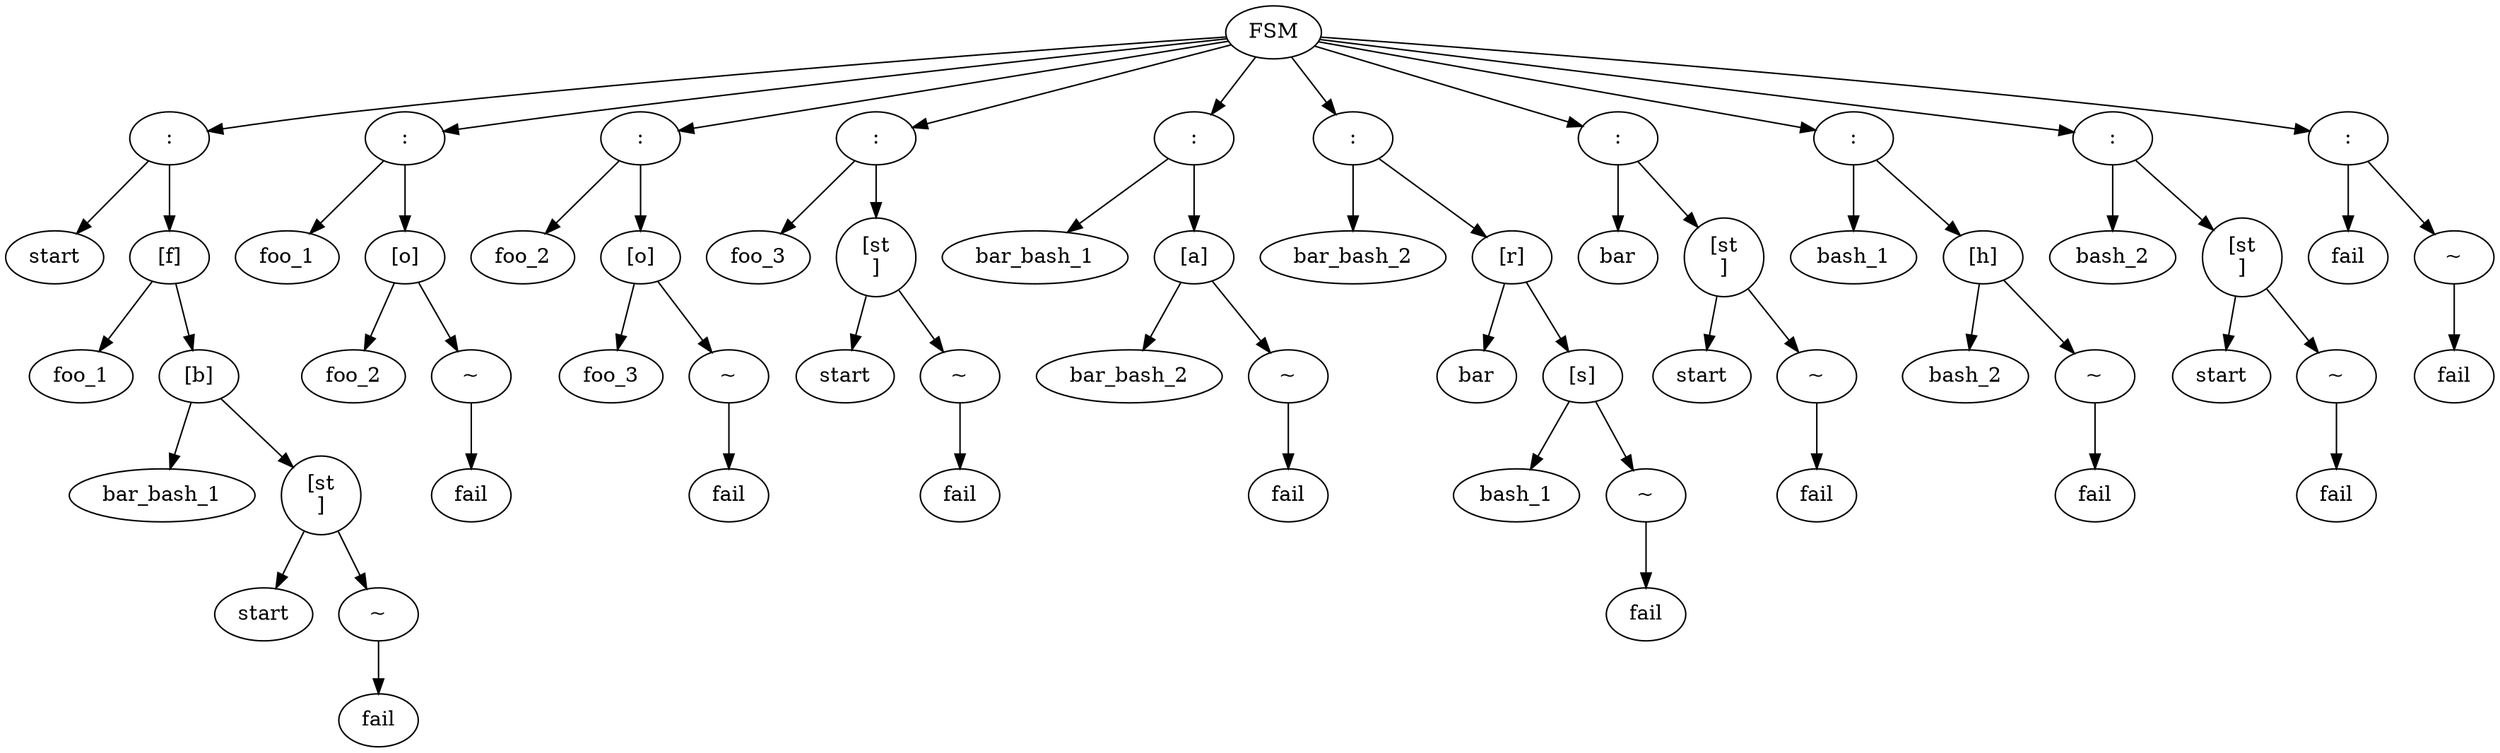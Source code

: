digraph AST {
0[label=FSM];
1[label=":"];
1->2
2[label="start"];
1->3
3[label="[f]"];
3->4
4[label="foo_1"];
3->5
5[label="[b]"];
5->6
6[label="bar_bash_1"];
5->7
7[label="[\s\t\n]"];
7->8
8[label="start"];
7->9
9[label="~"];
9->10
10[label="fail"];
0->1
11[label=":"];
11->12
12[label="foo_1"];
11->13
13[label="[o]"];
13->14
14[label="foo_2"];
13->15
15[label="~"];
15->16
16[label="fail"];
0->11
17[label=":"];
17->18
18[label="foo_2"];
17->19
19[label="[o]"];
19->20
20[label="foo_3"];
19->21
21[label="~"];
21->22
22[label="fail"];
0->17
23[label=":"];
23->24
24[label="foo_3"];
23->25
25[label="[\s\t\n]"];
25->26
26[label="start"];
25->27
27[label="~"];
27->28
28[label="fail"];
0->23
29[label=":"];
29->30
30[label="bar_bash_1"];
29->31
31[label="[a]"];
31->32
32[label="bar_bash_2"];
31->33
33[label="~"];
33->34
34[label="fail"];
0->29
35[label=":"];
35->36
36[label="bar_bash_2"];
35->37
37[label="[r]"];
37->38
38[label="bar"];
37->39
39[label="[s]"];
39->40
40[label="bash_1"];
39->41
41[label="~"];
41->42
42[label="fail"];
0->35
43[label=":"];
43->44
44[label="bar"];
43->45
45[label="[\s\t\n]"];
45->46
46[label="start"];
45->47
47[label="~"];
47->48
48[label="fail"];
0->43
49[label=":"];
49->50
50[label="bash_1"];
49->51
51[label="[h]"];
51->52
52[label="bash_2"];
51->53
53[label="~"];
53->54
54[label="fail"];
0->49
55[label=":"];
55->56
56[label="bash_2"];
55->57
57[label="[\s\t\n]"];
57->58
58[label="start"];
57->59
59[label="~"];
59->60
60[label="fail"];
0->55
61[label=":"];
61->62
62[label="fail"];
61->63
63[label="~"];
63->64
64[label="fail"];
0->61
}